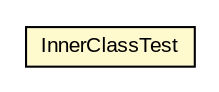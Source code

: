 #!/usr/local/bin/dot
#
# Class diagram 
# Generated by UMLGraph version 5.1 (http://www.umlgraph.org/)
#

digraph G {
	edge [fontname="arial",fontsize=10,labelfontname="arial",labelfontsize=10];
	node [fontname="arial",fontsize=10,shape=plaintext];
	nodesep=0.25;
	ranksep=0.5;
	// com.helger.jcodemodel.tests.InnerClassTest
	c365 [label=<<table title="com.helger.jcodemodel.tests.InnerClassTest" border="0" cellborder="1" cellspacing="0" cellpadding="2" port="p" bgcolor="lemonChiffon" href="./InnerClassTest.html">
		<tr><td><table border="0" cellspacing="0" cellpadding="1">
<tr><td align="center" balign="center"> InnerClassTest </td></tr>
		</table></td></tr>
		</table>>, fontname="arial", fontcolor="black", fontsize=10.0];
}

